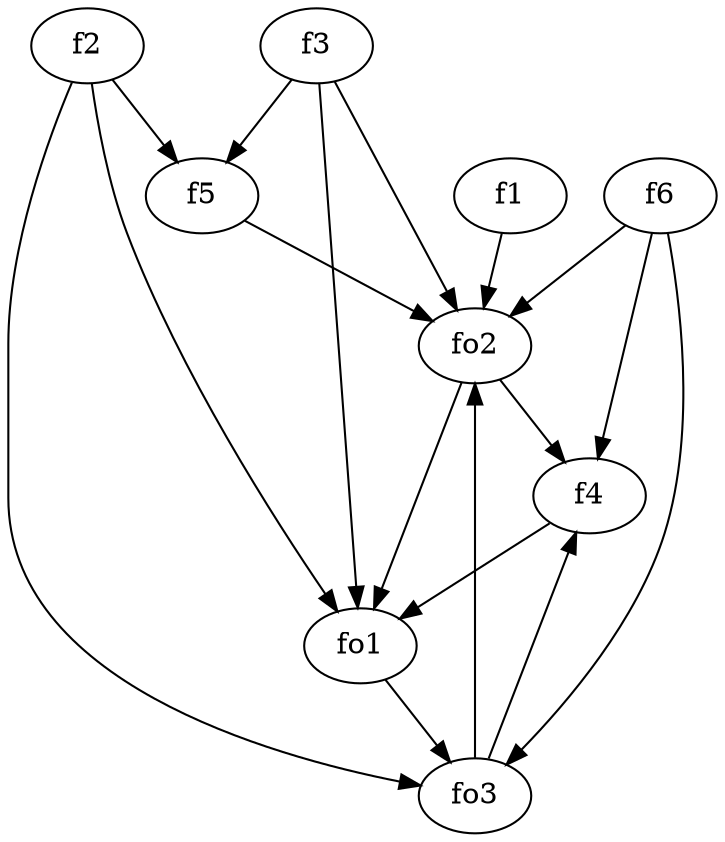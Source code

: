 strict digraph  {
f1;
f2;
f3;
f4;
f5;
f6;
fo1;
fo2;
fo3;
f1 -> fo2  [weight=2];
f2 -> fo3  [weight=2];
f2 -> f5  [weight=2];
f2 -> fo1  [weight=2];
f3 -> fo2  [weight=2];
f3 -> fo1  [weight=2];
f3 -> f5  [weight=2];
f4 -> fo1  [weight=2];
f5 -> fo2  [weight=2];
f6 -> f4  [weight=2];
f6 -> fo3  [weight=2];
f6 -> fo2  [weight=2];
fo1 -> fo3  [weight=2];
fo2 -> fo1  [weight=2];
fo2 -> f4  [weight=2];
fo3 -> f4  [weight=2];
fo3 -> fo2  [weight=2];
}
